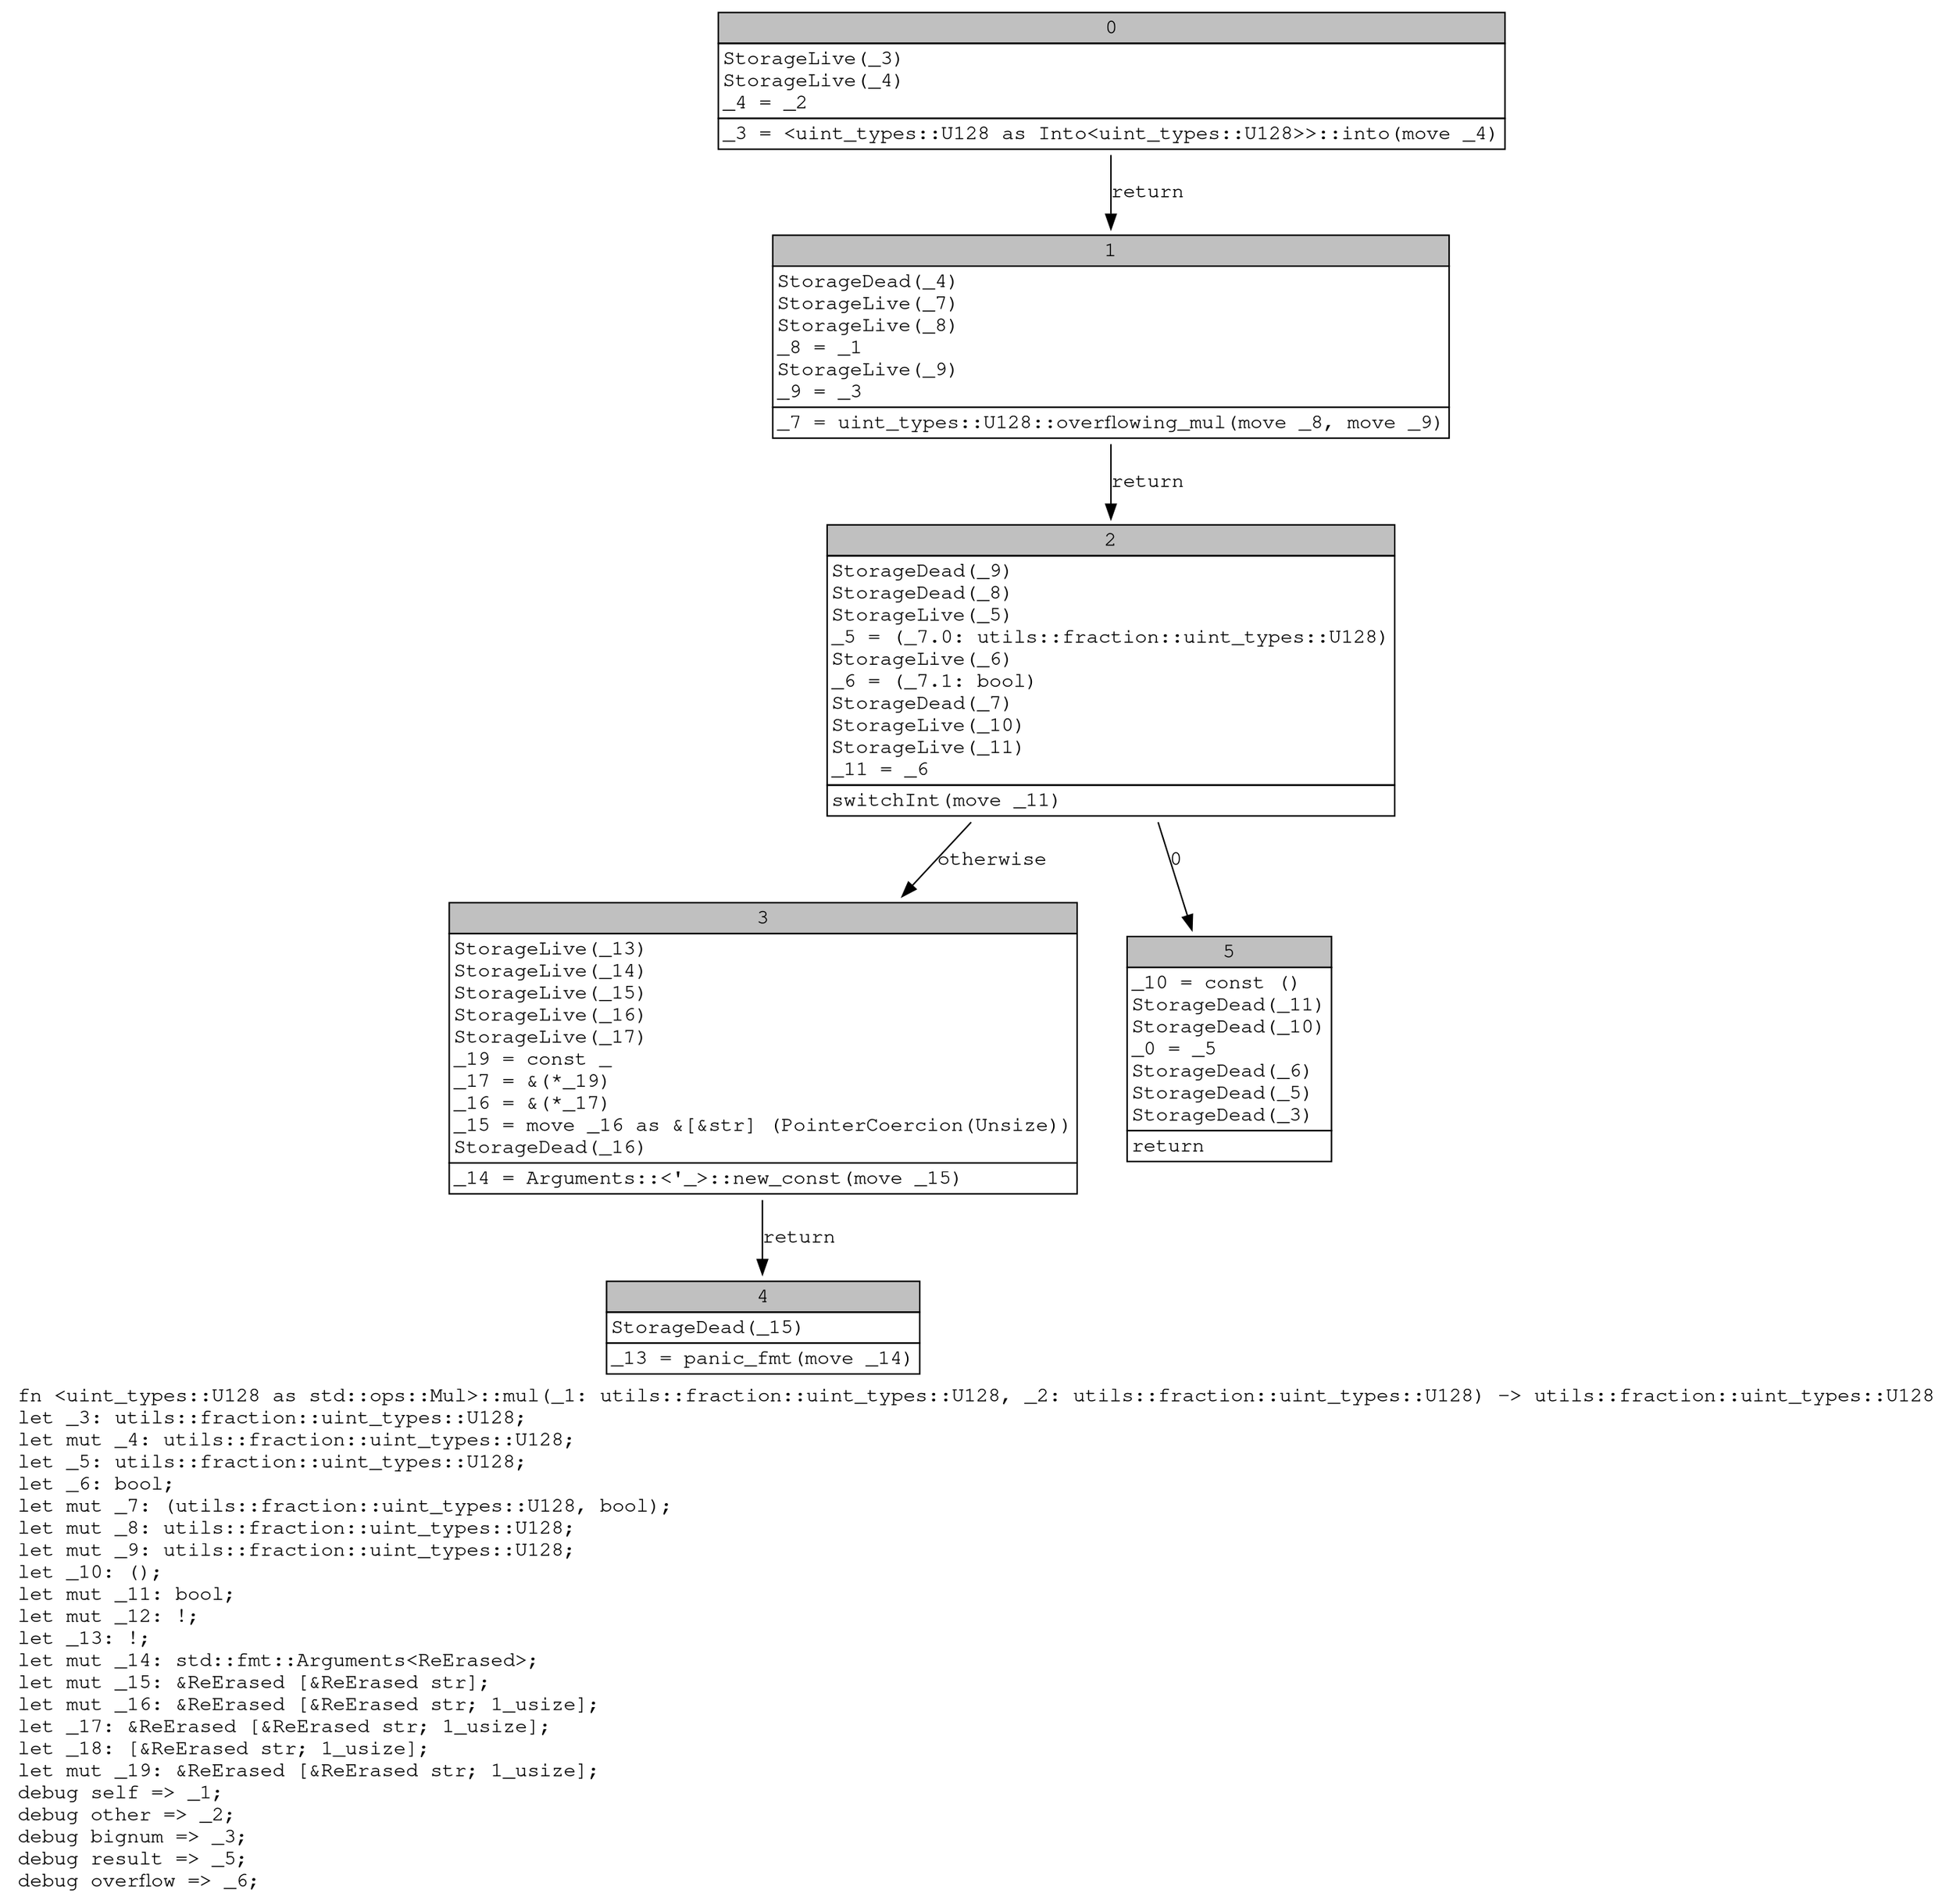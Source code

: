digraph Mir_0_12175 {
    graph [fontname="Courier, monospace"];
    node [fontname="Courier, monospace"];
    edge [fontname="Courier, monospace"];
    label=<fn &lt;uint_types::U128 as std::ops::Mul&gt;::mul(_1: utils::fraction::uint_types::U128, _2: utils::fraction::uint_types::U128) -&gt; utils::fraction::uint_types::U128<br align="left"/>let _3: utils::fraction::uint_types::U128;<br align="left"/>let mut _4: utils::fraction::uint_types::U128;<br align="left"/>let _5: utils::fraction::uint_types::U128;<br align="left"/>let _6: bool;<br align="left"/>let mut _7: (utils::fraction::uint_types::U128, bool);<br align="left"/>let mut _8: utils::fraction::uint_types::U128;<br align="left"/>let mut _9: utils::fraction::uint_types::U128;<br align="left"/>let _10: ();<br align="left"/>let mut _11: bool;<br align="left"/>let mut _12: !;<br align="left"/>let _13: !;<br align="left"/>let mut _14: std::fmt::Arguments&lt;ReErased&gt;;<br align="left"/>let mut _15: &amp;ReErased [&amp;ReErased str];<br align="left"/>let mut _16: &amp;ReErased [&amp;ReErased str; 1_usize];<br align="left"/>let _17: &amp;ReErased [&amp;ReErased str; 1_usize];<br align="left"/>let _18: [&amp;ReErased str; 1_usize];<br align="left"/>let mut _19: &amp;ReErased [&amp;ReErased str; 1_usize];<br align="left"/>debug self =&gt; _1;<br align="left"/>debug other =&gt; _2;<br align="left"/>debug bignum =&gt; _3;<br align="left"/>debug result =&gt; _5;<br align="left"/>debug overflow =&gt; _6;<br align="left"/>>;
    bb0__0_12175 [shape="none", label=<<table border="0" cellborder="1" cellspacing="0"><tr><td bgcolor="gray" align="center" colspan="1">0</td></tr><tr><td align="left" balign="left">StorageLive(_3)<br/>StorageLive(_4)<br/>_4 = _2<br/></td></tr><tr><td align="left">_3 = &lt;uint_types::U128 as Into&lt;uint_types::U128&gt;&gt;::into(move _4)</td></tr></table>>];
    bb1__0_12175 [shape="none", label=<<table border="0" cellborder="1" cellspacing="0"><tr><td bgcolor="gray" align="center" colspan="1">1</td></tr><tr><td align="left" balign="left">StorageDead(_4)<br/>StorageLive(_7)<br/>StorageLive(_8)<br/>_8 = _1<br/>StorageLive(_9)<br/>_9 = _3<br/></td></tr><tr><td align="left">_7 = uint_types::U128::overflowing_mul(move _8, move _9)</td></tr></table>>];
    bb2__0_12175 [shape="none", label=<<table border="0" cellborder="1" cellspacing="0"><tr><td bgcolor="gray" align="center" colspan="1">2</td></tr><tr><td align="left" balign="left">StorageDead(_9)<br/>StorageDead(_8)<br/>StorageLive(_5)<br/>_5 = (_7.0: utils::fraction::uint_types::U128)<br/>StorageLive(_6)<br/>_6 = (_7.1: bool)<br/>StorageDead(_7)<br/>StorageLive(_10)<br/>StorageLive(_11)<br/>_11 = _6<br/></td></tr><tr><td align="left">switchInt(move _11)</td></tr></table>>];
    bb3__0_12175 [shape="none", label=<<table border="0" cellborder="1" cellspacing="0"><tr><td bgcolor="gray" align="center" colspan="1">3</td></tr><tr><td align="left" balign="left">StorageLive(_13)<br/>StorageLive(_14)<br/>StorageLive(_15)<br/>StorageLive(_16)<br/>StorageLive(_17)<br/>_19 = const _<br/>_17 = &amp;(*_19)<br/>_16 = &amp;(*_17)<br/>_15 = move _16 as &amp;[&amp;str] (PointerCoercion(Unsize))<br/>StorageDead(_16)<br/></td></tr><tr><td align="left">_14 = Arguments::&lt;'_&gt;::new_const(move _15)</td></tr></table>>];
    bb4__0_12175 [shape="none", label=<<table border="0" cellborder="1" cellspacing="0"><tr><td bgcolor="gray" align="center" colspan="1">4</td></tr><tr><td align="left" balign="left">StorageDead(_15)<br/></td></tr><tr><td align="left">_13 = panic_fmt(move _14)</td></tr></table>>];
    bb5__0_12175 [shape="none", label=<<table border="0" cellborder="1" cellspacing="0"><tr><td bgcolor="gray" align="center" colspan="1">5</td></tr><tr><td align="left" balign="left">_10 = const ()<br/>StorageDead(_11)<br/>StorageDead(_10)<br/>_0 = _5<br/>StorageDead(_6)<br/>StorageDead(_5)<br/>StorageDead(_3)<br/></td></tr><tr><td align="left">return</td></tr></table>>];
    bb0__0_12175 -> bb1__0_12175 [label="return"];
    bb1__0_12175 -> bb2__0_12175 [label="return"];
    bb2__0_12175 -> bb5__0_12175 [label="0"];
    bb2__0_12175 -> bb3__0_12175 [label="otherwise"];
    bb3__0_12175 -> bb4__0_12175 [label="return"];
}
